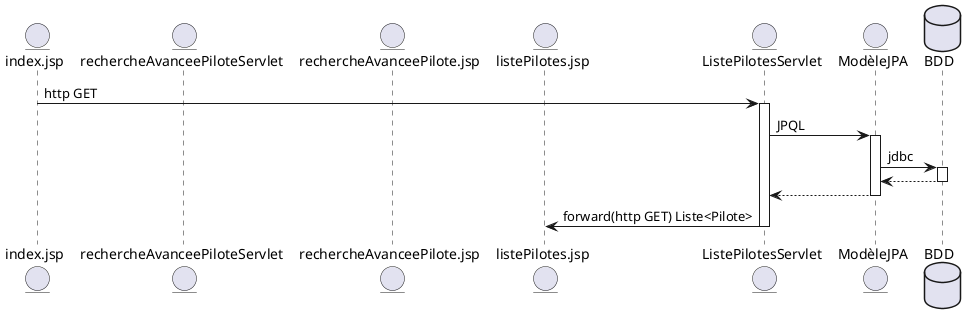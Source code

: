 @startuml Liste Pilotes
entity index.jsp
entity rechercheAvanceePiloteServlet as RAPS
entity rechercheAvanceePilote.jsp as rap
entity listePilotes.jsp
entity ListePilotesServlet as LPS
entity ModèleJPA
database BDD

  index.jsp -> LPS: http GET
  activate LPS
  LPS -> ModèleJPA: JPQL
  activate ModèleJPA
  ModèleJPA -> BDD: jdbc
  activate BDD
  BDD --> ModèleJPA
  deactivate BDD
  ModèleJPA --> LPS
  deactivate ModèleJPA

LPS -> listePilotes.jsp: forward(http GET) Liste<Pilote>
deactivate LPS
@enduml